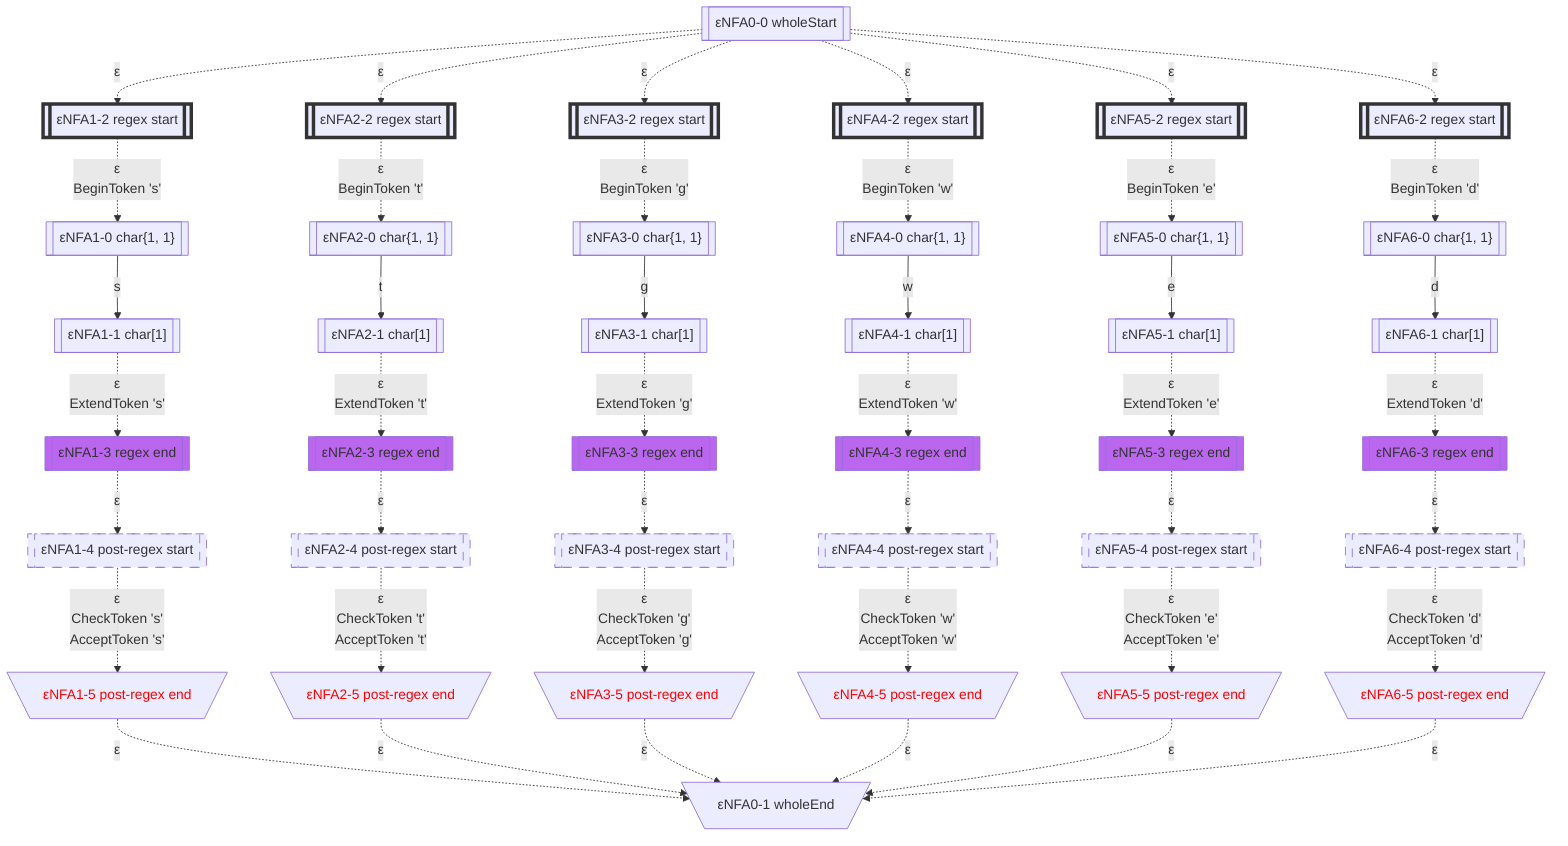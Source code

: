 flowchart
classDef c0001 color:#FF0000;
classDef c0010 stroke-dasharray: 10 10;
classDef c0011 stroke-dasharray: 10 10,color:#FF0000;
classDef c0100 fill:#BB66EE;
classDef c0101 fill:#BB66EE,color:#FF0000;
classDef c0110 fill:#BB66EE,stroke-dasharray: 10 10;
classDef c0111 fill:#BB66EE,stroke-dasharray: 10 10,color:#FF0000;
classDef c1000 stroke:#333,stroke-width:4px;
classDef c1001 stroke:#333,stroke-width:4px,color:#FF0000;
classDef c1010 stroke:#333,stroke-width:4px,stroke-dasharray: 10 10;
classDef c1011 stroke:#333,stroke-width:4px,stroke-dasharray: 10 10,color:#FF0000;
classDef c1100 stroke:#333,stroke-width:4px,fill:#BB66EE;
classDef c1101 stroke:#333,stroke-width:4px,fill:#BB66EE,color:#FF0000;
classDef c1110 stroke:#333,stroke-width:4px,fill:#BB66EE,stroke-dasharray: 10 10;
classDef c1111 stroke:#333,stroke-width:4px,fill:#BB66EE,stroke-dasharray: 10 10,color:#FF0000;
eNFA0_0_65115477[["εNFA0-0 wholeStart"]]
eNFA1_2_8691401[["εNFA1-2 regex start"]]
class eNFA1_2_8691401 c1000;
eNFA2_2_49168383[["εNFA2-2 regex start"]]
class eNFA2_2_49168383 c1000;
eNFA3_2_56237217[["εNFA3-2 regex start"]]
class eNFA3_2_56237217 c1000;
eNFA4_2_32091456[["εNFA4-2 regex start"]]
class eNFA4_2_32091456 c1000;
eNFA5_2_4673555[["εNFA5-2 regex start"]]
class eNFA5_2_4673555 c1000;
eNFA6_2_20160467[["εNFA6-2 regex start"]]
class eNFA6_2_20160467 c1000;
eNFA1_0_11113746[["εNFA1-0 char{1, 1}"]]
eNFA2_0_7618538[["εNFA2-0 char{1, 1}"]]
eNFA3_0_58920766[["εNFA3-0 char{1, 1}"]]
eNFA4_0_49271158[["εNFA4-0 char{1, 1}"]]
eNFA5_0_43013707[["εNFA5-0 char{1, 1}"]]
eNFA6_0_22385140[["εNFA6-0 char{1, 1}"]]
eNFA1_1_32914850[["εNFA1-1 char[1]"]]
eNFA2_1_1457983[["εNFA2-1 char[1]"]]
eNFA3_1_60524849[["εNFA3-1 char[1]"]]
eNFA4_1_40787243[["εNFA4-1 char[1]"]]
eNFA5_1_51579045[["εNFA5-1 char[1]"]]
eNFA6_1_139672[["εNFA6-1 char[1]"]]
eNFA1_3_27798194[["εNFA1-3 regex end"]]
class eNFA1_3_27798194 c0100;
eNFA2_3_13121854[["εNFA2-3 regex end"]]
class eNFA2_3_13121854 c0100;
eNFA3_3_7852731[["εNFA3-3 regex end"]]
class eNFA3_3_7852731 c0100;
eNFA4_3_31540868[["εNFA4-3 regex end"]]
class eNFA4_3_31540868 c0100;
eNFA5_3_61558227[["εNFA5-3 regex end"]]
class eNFA5_3_61558227 c0100;
eNFA6_3_1257053[["εNFA6-3 regex end"]]
class eNFA6_3_1257053 c0100;
eNFA1_4_48857155[["εNFA1-4 post-regex start"]]
class eNFA1_4_48857155 c0010;
eNFA2_4_50987822[["εNFA2-4 post-regex start"]]
class eNFA2_4_50987822 c0010;
eNFA3_4_3565717[["εNFA3-4 post-regex start"]]
class eNFA3_4_3565717 c0010;
eNFA4_4_15432364[["εNFA4-4 post-regex start"]]
class eNFA4_4_15432364 c0010;
eNFA5_4_17153132[["εNFA5-4 post-regex start"]]
class eNFA5_4_17153132 c0010;
eNFA6_4_11313485[["εNFA6-4 post-regex start"]]
class eNFA6_4_11313485 c0010;
eNFA1_5_37061214[\"εNFA1-5 post-regex end"/]
class eNFA1_5_37061214 c0001;
eNFA2_5_39862271[\"εNFA2-5 post-regex end"/]
class eNFA2_5_39862271 c0001;
eNFA3_5_36372913[\"εNFA3-5 post-regex end"/]
class eNFA3_5_36372913 c0001;
eNFA4_5_20387654[\"εNFA4-5 post-regex end"/]
class eNFA4_5_20387654 c0001;
eNFA5_5_42062003[\"εNFA5-5 post-regex end"/]
class eNFA5_5_42062003 c0001;
eNFA6_5_47226480[\"εNFA6-5 post-regex end"/]
class eNFA6_5_47226480 c0001;
eNFA0_1_23216125[\"εNFA0-1 wholeEnd"/]
eNFA0_0_65115477 -.->|"ε"|eNFA1_2_8691401
eNFA0_0_65115477 -.->|"ε"|eNFA2_2_49168383
eNFA0_0_65115477 -.->|"ε"|eNFA3_2_56237217
eNFA0_0_65115477 -.->|"ε"|eNFA4_2_32091456
eNFA0_0_65115477 -.->|"ε"|eNFA5_2_4673555
eNFA0_0_65115477 -.->|"ε"|eNFA6_2_20160467
eNFA1_2_8691401 -.->|"ε
BeginToken 's'"|eNFA1_0_11113746
eNFA2_2_49168383 -.->|"ε
BeginToken 't'"|eNFA2_0_7618538
eNFA3_2_56237217 -.->|"ε
BeginToken 'g'"|eNFA3_0_58920766
eNFA4_2_32091456 -.->|"ε
BeginToken 'w'"|eNFA4_0_49271158
eNFA5_2_4673555 -.->|"ε
BeginToken 'e'"|eNFA5_0_43013707
eNFA6_2_20160467 -.->|"ε
BeginToken 'd'"|eNFA6_0_22385140
eNFA1_0_11113746 -->|"s"|eNFA1_1_32914850
eNFA2_0_7618538 -->|"t"|eNFA2_1_1457983
eNFA3_0_58920766 -->|"g"|eNFA3_1_60524849
eNFA4_0_49271158 -->|"w"|eNFA4_1_40787243
eNFA5_0_43013707 -->|"e"|eNFA5_1_51579045
eNFA6_0_22385140 -->|"d"|eNFA6_1_139672
eNFA1_1_32914850 -.->|"ε
ExtendToken 's'"|eNFA1_3_27798194
eNFA2_1_1457983 -.->|"ε
ExtendToken 't'"|eNFA2_3_13121854
eNFA3_1_60524849 -.->|"ε
ExtendToken 'g'"|eNFA3_3_7852731
eNFA4_1_40787243 -.->|"ε
ExtendToken 'w'"|eNFA4_3_31540868
eNFA5_1_51579045 -.->|"ε
ExtendToken 'e'"|eNFA5_3_61558227
eNFA6_1_139672 -.->|"ε
ExtendToken 'd'"|eNFA6_3_1257053
eNFA1_3_27798194 -.->|"ε"|eNFA1_4_48857155
eNFA2_3_13121854 -.->|"ε"|eNFA2_4_50987822
eNFA3_3_7852731 -.->|"ε"|eNFA3_4_3565717
eNFA4_3_31540868 -.->|"ε"|eNFA4_4_15432364
eNFA5_3_61558227 -.->|"ε"|eNFA5_4_17153132
eNFA6_3_1257053 -.->|"ε"|eNFA6_4_11313485
eNFA1_4_48857155 -.->|"ε
CheckToken 's'
AcceptToken 's'"|eNFA1_5_37061214
eNFA2_4_50987822 -.->|"ε
CheckToken 't'
AcceptToken 't'"|eNFA2_5_39862271
eNFA3_4_3565717 -.->|"ε
CheckToken 'g'
AcceptToken 'g'"|eNFA3_5_36372913
eNFA4_4_15432364 -.->|"ε
CheckToken 'w'
AcceptToken 'w'"|eNFA4_5_20387654
eNFA5_4_17153132 -.->|"ε
CheckToken 'e'
AcceptToken 'e'"|eNFA5_5_42062003
eNFA6_4_11313485 -.->|"ε
CheckToken 'd'
AcceptToken 'd'"|eNFA6_5_47226480
eNFA1_5_37061214 -.->|"ε"|eNFA0_1_23216125
eNFA2_5_39862271 -.->|"ε"|eNFA0_1_23216125
eNFA3_5_36372913 -.->|"ε"|eNFA0_1_23216125
eNFA4_5_20387654 -.->|"ε"|eNFA0_1_23216125
eNFA5_5_42062003 -.->|"ε"|eNFA0_1_23216125
eNFA6_5_47226480 -.->|"ε"|eNFA0_1_23216125